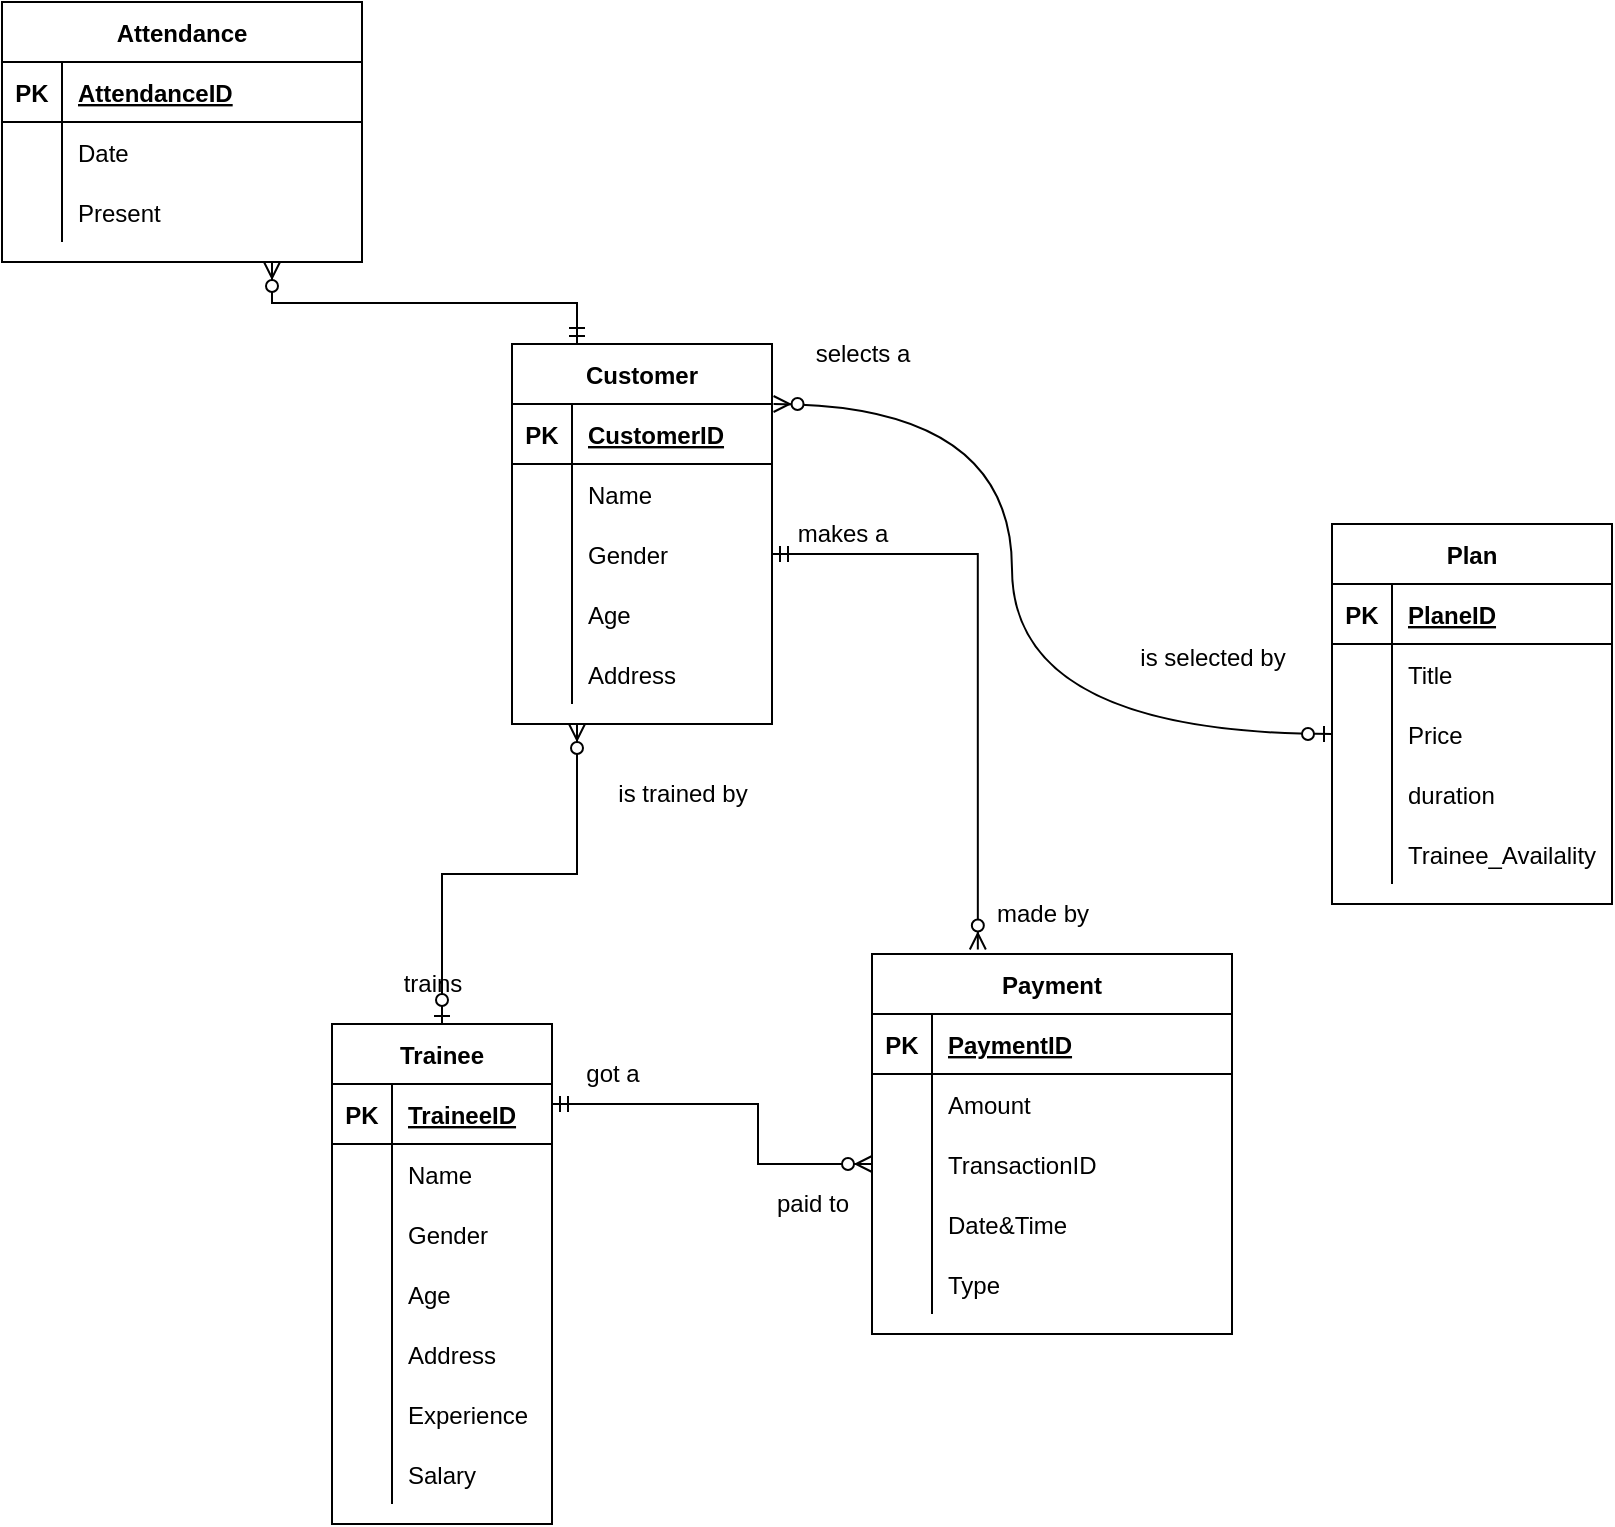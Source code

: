 <mxfile version="20.4.0" type="github">
  <diagram id="R2lEEEUBdFMjLlhIrx00" name="Page-1">
    <mxGraphModel dx="1323" dy="947" grid="0" gridSize="10" guides="1" tooltips="1" connect="1" arrows="1" fold="1" page="0" pageScale="1" pageWidth="850" pageHeight="1100" math="0" shadow="0" extFonts="Permanent Marker^https://fonts.googleapis.com/css?family=Permanent+Marker">
      <root>
        <mxCell id="0" />
        <mxCell id="1" parent="0" />
        <mxCell id="L6zfUw9pDiK7lpSxR-4w-1" value="&#xa;" style="shape=partialRectangle;overflow=hidden;connectable=0;fillColor=none;top=0;left=0;bottom=0;right=0;align=left;spacingLeft=6;" vertex="1" parent="1">
          <mxGeometry x="120" y="210" width="220" height="30" as="geometry">
            <mxRectangle width="220" height="30" as="alternateBounds" />
          </mxGeometry>
        </mxCell>
        <mxCell id="L6zfUw9pDiK7lpSxR-4w-2" value="Customer" style="shape=table;startSize=30;container=1;collapsible=1;childLayout=tableLayout;fixedRows=1;rowLines=0;fontStyle=1;align=center;resizeLast=1;" vertex="1" parent="1">
          <mxGeometry x="180" y="70" width="130" height="190" as="geometry">
            <mxRectangle x="160" y="90" width="100" height="30" as="alternateBounds" />
          </mxGeometry>
        </mxCell>
        <mxCell id="L6zfUw9pDiK7lpSxR-4w-3" value="" style="shape=tableRow;horizontal=0;startSize=0;swimlaneHead=0;swimlaneBody=0;fillColor=none;collapsible=0;dropTarget=0;points=[[0,0.5],[1,0.5]];portConstraint=eastwest;top=0;left=0;right=0;bottom=1;" vertex="1" parent="L6zfUw9pDiK7lpSxR-4w-2">
          <mxGeometry y="30" width="130" height="30" as="geometry" />
        </mxCell>
        <mxCell id="L6zfUw9pDiK7lpSxR-4w-4" value="PK" style="shape=partialRectangle;connectable=0;fillColor=none;top=0;left=0;bottom=0;right=0;fontStyle=1;overflow=hidden;" vertex="1" parent="L6zfUw9pDiK7lpSxR-4w-3">
          <mxGeometry width="30" height="30" as="geometry">
            <mxRectangle width="30" height="30" as="alternateBounds" />
          </mxGeometry>
        </mxCell>
        <mxCell id="L6zfUw9pDiK7lpSxR-4w-5" value="CustomerID" style="shape=partialRectangle;connectable=0;fillColor=none;top=0;left=0;bottom=0;right=0;align=left;spacingLeft=6;fontStyle=5;overflow=hidden;" vertex="1" parent="L6zfUw9pDiK7lpSxR-4w-3">
          <mxGeometry x="30" width="100" height="30" as="geometry">
            <mxRectangle width="100" height="30" as="alternateBounds" />
          </mxGeometry>
        </mxCell>
        <mxCell id="L6zfUw9pDiK7lpSxR-4w-6" value="" style="shape=tableRow;horizontal=0;startSize=0;swimlaneHead=0;swimlaneBody=0;fillColor=none;collapsible=0;dropTarget=0;points=[[0,0.5],[1,0.5]];portConstraint=eastwest;top=0;left=0;right=0;bottom=0;" vertex="1" parent="L6zfUw9pDiK7lpSxR-4w-2">
          <mxGeometry y="60" width="130" height="30" as="geometry" />
        </mxCell>
        <mxCell id="L6zfUw9pDiK7lpSxR-4w-7" value="" style="shape=partialRectangle;connectable=0;fillColor=none;top=0;left=0;bottom=0;right=0;editable=1;overflow=hidden;" vertex="1" parent="L6zfUw9pDiK7lpSxR-4w-6">
          <mxGeometry width="30" height="30" as="geometry">
            <mxRectangle width="30" height="30" as="alternateBounds" />
          </mxGeometry>
        </mxCell>
        <mxCell id="L6zfUw9pDiK7lpSxR-4w-8" value="Name" style="shape=partialRectangle;connectable=0;fillColor=none;top=0;left=0;bottom=0;right=0;align=left;spacingLeft=6;overflow=hidden;" vertex="1" parent="L6zfUw9pDiK7lpSxR-4w-6">
          <mxGeometry x="30" width="100" height="30" as="geometry">
            <mxRectangle width="100" height="30" as="alternateBounds" />
          </mxGeometry>
        </mxCell>
        <mxCell id="L6zfUw9pDiK7lpSxR-4w-9" value="" style="shape=tableRow;horizontal=0;startSize=0;swimlaneHead=0;swimlaneBody=0;fillColor=none;collapsible=0;dropTarget=0;points=[[0,0.5],[1,0.5]];portConstraint=eastwest;top=0;left=0;right=0;bottom=0;" vertex="1" parent="L6zfUw9pDiK7lpSxR-4w-2">
          <mxGeometry y="90" width="130" height="30" as="geometry" />
        </mxCell>
        <mxCell id="L6zfUw9pDiK7lpSxR-4w-10" value="" style="shape=partialRectangle;connectable=0;fillColor=none;top=0;left=0;bottom=0;right=0;editable=1;overflow=hidden;" vertex="1" parent="L6zfUw9pDiK7lpSxR-4w-9">
          <mxGeometry width="30" height="30" as="geometry">
            <mxRectangle width="30" height="30" as="alternateBounds" />
          </mxGeometry>
        </mxCell>
        <mxCell id="L6zfUw9pDiK7lpSxR-4w-11" value="Gender" style="shape=partialRectangle;connectable=0;fillColor=none;top=0;left=0;bottom=0;right=0;align=left;spacingLeft=6;overflow=hidden;" vertex="1" parent="L6zfUw9pDiK7lpSxR-4w-9">
          <mxGeometry x="30" width="100" height="30" as="geometry">
            <mxRectangle width="100" height="30" as="alternateBounds" />
          </mxGeometry>
        </mxCell>
        <mxCell id="L6zfUw9pDiK7lpSxR-4w-12" value="" style="shape=tableRow;horizontal=0;startSize=0;swimlaneHead=0;swimlaneBody=0;fillColor=none;collapsible=0;dropTarget=0;points=[[0,0.5],[1,0.5]];portConstraint=eastwest;top=0;left=0;right=0;bottom=0;" vertex="1" parent="L6zfUw9pDiK7lpSxR-4w-2">
          <mxGeometry y="120" width="130" height="30" as="geometry" />
        </mxCell>
        <mxCell id="L6zfUw9pDiK7lpSxR-4w-13" value="" style="shape=partialRectangle;connectable=0;fillColor=none;top=0;left=0;bottom=0;right=0;editable=1;overflow=hidden;" vertex="1" parent="L6zfUw9pDiK7lpSxR-4w-12">
          <mxGeometry width="30" height="30" as="geometry">
            <mxRectangle width="30" height="30" as="alternateBounds" />
          </mxGeometry>
        </mxCell>
        <mxCell id="L6zfUw9pDiK7lpSxR-4w-14" value="Age" style="shape=partialRectangle;connectable=0;fillColor=none;top=0;left=0;bottom=0;right=0;align=left;spacingLeft=6;overflow=hidden;" vertex="1" parent="L6zfUw9pDiK7lpSxR-4w-12">
          <mxGeometry x="30" width="100" height="30" as="geometry">
            <mxRectangle width="100" height="30" as="alternateBounds" />
          </mxGeometry>
        </mxCell>
        <mxCell id="L6zfUw9pDiK7lpSxR-4w-15" value="" style="shape=tableRow;horizontal=0;startSize=0;swimlaneHead=0;swimlaneBody=0;fillColor=none;collapsible=0;dropTarget=0;points=[[0,0.5],[1,0.5]];portConstraint=eastwest;top=0;left=0;right=0;bottom=0;" vertex="1" parent="L6zfUw9pDiK7lpSxR-4w-2">
          <mxGeometry y="150" width="130" height="30" as="geometry" />
        </mxCell>
        <mxCell id="L6zfUw9pDiK7lpSxR-4w-16" value="" style="shape=partialRectangle;connectable=0;fillColor=none;top=0;left=0;bottom=0;right=0;editable=1;overflow=hidden;" vertex="1" parent="L6zfUw9pDiK7lpSxR-4w-15">
          <mxGeometry width="30" height="30" as="geometry">
            <mxRectangle width="30" height="30" as="alternateBounds" />
          </mxGeometry>
        </mxCell>
        <mxCell id="L6zfUw9pDiK7lpSxR-4w-17" value="Address" style="shape=partialRectangle;connectable=0;fillColor=none;top=0;left=0;bottom=0;right=0;align=left;spacingLeft=6;overflow=hidden;" vertex="1" parent="L6zfUw9pDiK7lpSxR-4w-15">
          <mxGeometry x="30" width="100" height="30" as="geometry">
            <mxRectangle width="100" height="30" as="alternateBounds" />
          </mxGeometry>
        </mxCell>
        <mxCell id="L6zfUw9pDiK7lpSxR-4w-21" value="Plan" style="shape=table;startSize=30;container=1;collapsible=1;childLayout=tableLayout;fixedRows=1;rowLines=0;fontStyle=1;align=center;resizeLast=1;" vertex="1" parent="1">
          <mxGeometry x="590" y="160" width="140" height="190" as="geometry">
            <mxRectangle x="590" y="160" width="70" height="30" as="alternateBounds" />
          </mxGeometry>
        </mxCell>
        <mxCell id="L6zfUw9pDiK7lpSxR-4w-22" value="" style="shape=tableRow;horizontal=0;startSize=0;swimlaneHead=0;swimlaneBody=0;fillColor=none;collapsible=0;dropTarget=0;points=[[0,0.5],[1,0.5]];portConstraint=eastwest;top=0;left=0;right=0;bottom=1;" vertex="1" parent="L6zfUw9pDiK7lpSxR-4w-21">
          <mxGeometry y="30" width="140" height="30" as="geometry" />
        </mxCell>
        <mxCell id="L6zfUw9pDiK7lpSxR-4w-23" value="PK" style="shape=partialRectangle;connectable=0;fillColor=none;top=0;left=0;bottom=0;right=0;fontStyle=1;overflow=hidden;" vertex="1" parent="L6zfUw9pDiK7lpSxR-4w-22">
          <mxGeometry width="30" height="30" as="geometry">
            <mxRectangle width="30" height="30" as="alternateBounds" />
          </mxGeometry>
        </mxCell>
        <mxCell id="L6zfUw9pDiK7lpSxR-4w-24" value="PlaneID" style="shape=partialRectangle;connectable=0;fillColor=none;top=0;left=0;bottom=0;right=0;align=left;spacingLeft=6;fontStyle=5;overflow=hidden;" vertex="1" parent="L6zfUw9pDiK7lpSxR-4w-22">
          <mxGeometry x="30" width="110" height="30" as="geometry">
            <mxRectangle width="110" height="30" as="alternateBounds" />
          </mxGeometry>
        </mxCell>
        <mxCell id="L6zfUw9pDiK7lpSxR-4w-25" value="" style="shape=tableRow;horizontal=0;startSize=0;swimlaneHead=0;swimlaneBody=0;fillColor=none;collapsible=0;dropTarget=0;points=[[0,0.5],[1,0.5]];portConstraint=eastwest;top=0;left=0;right=0;bottom=0;" vertex="1" parent="L6zfUw9pDiK7lpSxR-4w-21">
          <mxGeometry y="60" width="140" height="30" as="geometry" />
        </mxCell>
        <mxCell id="L6zfUw9pDiK7lpSxR-4w-26" value="" style="shape=partialRectangle;connectable=0;fillColor=none;top=0;left=0;bottom=0;right=0;editable=1;overflow=hidden;" vertex="1" parent="L6zfUw9pDiK7lpSxR-4w-25">
          <mxGeometry width="30" height="30" as="geometry">
            <mxRectangle width="30" height="30" as="alternateBounds" />
          </mxGeometry>
        </mxCell>
        <mxCell id="L6zfUw9pDiK7lpSxR-4w-27" value="Title" style="shape=partialRectangle;connectable=0;fillColor=none;top=0;left=0;bottom=0;right=0;align=left;spacingLeft=6;overflow=hidden;" vertex="1" parent="L6zfUw9pDiK7lpSxR-4w-25">
          <mxGeometry x="30" width="110" height="30" as="geometry">
            <mxRectangle width="110" height="30" as="alternateBounds" />
          </mxGeometry>
        </mxCell>
        <mxCell id="L6zfUw9pDiK7lpSxR-4w-28" value="" style="shape=tableRow;horizontal=0;startSize=0;swimlaneHead=0;swimlaneBody=0;fillColor=none;collapsible=0;dropTarget=0;points=[[0,0.5],[1,0.5]];portConstraint=eastwest;top=0;left=0;right=0;bottom=0;" vertex="1" parent="L6zfUw9pDiK7lpSxR-4w-21">
          <mxGeometry y="90" width="140" height="30" as="geometry" />
        </mxCell>
        <mxCell id="L6zfUw9pDiK7lpSxR-4w-29" value="" style="shape=partialRectangle;connectable=0;fillColor=none;top=0;left=0;bottom=0;right=0;editable=1;overflow=hidden;" vertex="1" parent="L6zfUw9pDiK7lpSxR-4w-28">
          <mxGeometry width="30" height="30" as="geometry">
            <mxRectangle width="30" height="30" as="alternateBounds" />
          </mxGeometry>
        </mxCell>
        <mxCell id="L6zfUw9pDiK7lpSxR-4w-30" value="Price" style="shape=partialRectangle;connectable=0;fillColor=none;top=0;left=0;bottom=0;right=0;align=left;spacingLeft=6;overflow=hidden;" vertex="1" parent="L6zfUw9pDiK7lpSxR-4w-28">
          <mxGeometry x="30" width="110" height="30" as="geometry">
            <mxRectangle width="110" height="30" as="alternateBounds" />
          </mxGeometry>
        </mxCell>
        <mxCell id="L6zfUw9pDiK7lpSxR-4w-31" value="" style="shape=tableRow;horizontal=0;startSize=0;swimlaneHead=0;swimlaneBody=0;fillColor=none;collapsible=0;dropTarget=0;points=[[0,0.5],[1,0.5]];portConstraint=eastwest;top=0;left=0;right=0;bottom=0;" vertex="1" parent="L6zfUw9pDiK7lpSxR-4w-21">
          <mxGeometry y="120" width="140" height="30" as="geometry" />
        </mxCell>
        <mxCell id="L6zfUw9pDiK7lpSxR-4w-32" value="" style="shape=partialRectangle;connectable=0;fillColor=none;top=0;left=0;bottom=0;right=0;editable=1;overflow=hidden;" vertex="1" parent="L6zfUw9pDiK7lpSxR-4w-31">
          <mxGeometry width="30" height="30" as="geometry">
            <mxRectangle width="30" height="30" as="alternateBounds" />
          </mxGeometry>
        </mxCell>
        <mxCell id="L6zfUw9pDiK7lpSxR-4w-33" value="duration" style="shape=partialRectangle;connectable=0;fillColor=none;top=0;left=0;bottom=0;right=0;align=left;spacingLeft=6;overflow=hidden;" vertex="1" parent="L6zfUw9pDiK7lpSxR-4w-31">
          <mxGeometry x="30" width="110" height="30" as="geometry">
            <mxRectangle width="110" height="30" as="alternateBounds" />
          </mxGeometry>
        </mxCell>
        <mxCell id="L6zfUw9pDiK7lpSxR-4w-34" value="" style="shape=tableRow;horizontal=0;startSize=0;swimlaneHead=0;swimlaneBody=0;fillColor=none;collapsible=0;dropTarget=0;points=[[0,0.5],[1,0.5]];portConstraint=eastwest;top=0;left=0;right=0;bottom=0;" vertex="1" parent="L6zfUw9pDiK7lpSxR-4w-21">
          <mxGeometry y="150" width="140" height="30" as="geometry" />
        </mxCell>
        <mxCell id="L6zfUw9pDiK7lpSxR-4w-35" value="" style="shape=partialRectangle;connectable=0;fillColor=none;top=0;left=0;bottom=0;right=0;editable=1;overflow=hidden;" vertex="1" parent="L6zfUw9pDiK7lpSxR-4w-34">
          <mxGeometry width="30" height="30" as="geometry">
            <mxRectangle width="30" height="30" as="alternateBounds" />
          </mxGeometry>
        </mxCell>
        <mxCell id="L6zfUw9pDiK7lpSxR-4w-36" value="Trainee_Availality" style="shape=partialRectangle;connectable=0;fillColor=none;top=0;left=0;bottom=0;right=0;align=left;spacingLeft=6;overflow=hidden;" vertex="1" parent="L6zfUw9pDiK7lpSxR-4w-34">
          <mxGeometry x="30" width="110" height="30" as="geometry">
            <mxRectangle width="110" height="30" as="alternateBounds" />
          </mxGeometry>
        </mxCell>
        <mxCell id="L6zfUw9pDiK7lpSxR-4w-38" value="Trainee" style="shape=table;startSize=30;container=1;collapsible=1;childLayout=tableLayout;fixedRows=1;rowLines=0;fontStyle=1;align=center;resizeLast=1;" vertex="1" parent="1">
          <mxGeometry x="90" y="410" width="110" height="250" as="geometry" />
        </mxCell>
        <mxCell id="L6zfUw9pDiK7lpSxR-4w-39" value="" style="shape=tableRow;horizontal=0;startSize=0;swimlaneHead=0;swimlaneBody=0;fillColor=none;collapsible=0;dropTarget=0;points=[[0,0.5],[1,0.5]];portConstraint=eastwest;top=0;left=0;right=0;bottom=1;" vertex="1" parent="L6zfUw9pDiK7lpSxR-4w-38">
          <mxGeometry y="30" width="110" height="30" as="geometry" />
        </mxCell>
        <mxCell id="L6zfUw9pDiK7lpSxR-4w-40" value="PK" style="shape=partialRectangle;connectable=0;fillColor=none;top=0;left=0;bottom=0;right=0;fontStyle=1;overflow=hidden;" vertex="1" parent="L6zfUw9pDiK7lpSxR-4w-39">
          <mxGeometry width="30" height="30" as="geometry">
            <mxRectangle width="30" height="30" as="alternateBounds" />
          </mxGeometry>
        </mxCell>
        <mxCell id="L6zfUw9pDiK7lpSxR-4w-41" value="TraineeID" style="shape=partialRectangle;connectable=0;fillColor=none;top=0;left=0;bottom=0;right=0;align=left;spacingLeft=6;fontStyle=5;overflow=hidden;" vertex="1" parent="L6zfUw9pDiK7lpSxR-4w-39">
          <mxGeometry x="30" width="80" height="30" as="geometry">
            <mxRectangle width="80" height="30" as="alternateBounds" />
          </mxGeometry>
        </mxCell>
        <mxCell id="L6zfUw9pDiK7lpSxR-4w-42" value="" style="shape=tableRow;horizontal=0;startSize=0;swimlaneHead=0;swimlaneBody=0;fillColor=none;collapsible=0;dropTarget=0;points=[[0,0.5],[1,0.5]];portConstraint=eastwest;top=0;left=0;right=0;bottom=0;" vertex="1" parent="L6zfUw9pDiK7lpSxR-4w-38">
          <mxGeometry y="60" width="110" height="30" as="geometry" />
        </mxCell>
        <mxCell id="L6zfUw9pDiK7lpSxR-4w-43" value="" style="shape=partialRectangle;connectable=0;fillColor=none;top=0;left=0;bottom=0;right=0;editable=1;overflow=hidden;" vertex="1" parent="L6zfUw9pDiK7lpSxR-4w-42">
          <mxGeometry width="30" height="30" as="geometry">
            <mxRectangle width="30" height="30" as="alternateBounds" />
          </mxGeometry>
        </mxCell>
        <mxCell id="L6zfUw9pDiK7lpSxR-4w-44" value="Name" style="shape=partialRectangle;connectable=0;fillColor=none;top=0;left=0;bottom=0;right=0;align=left;spacingLeft=6;overflow=hidden;" vertex="1" parent="L6zfUw9pDiK7lpSxR-4w-42">
          <mxGeometry x="30" width="80" height="30" as="geometry">
            <mxRectangle width="80" height="30" as="alternateBounds" />
          </mxGeometry>
        </mxCell>
        <mxCell id="L6zfUw9pDiK7lpSxR-4w-45" value="" style="shape=tableRow;horizontal=0;startSize=0;swimlaneHead=0;swimlaneBody=0;fillColor=none;collapsible=0;dropTarget=0;points=[[0,0.5],[1,0.5]];portConstraint=eastwest;top=0;left=0;right=0;bottom=0;" vertex="1" parent="L6zfUw9pDiK7lpSxR-4w-38">
          <mxGeometry y="90" width="110" height="30" as="geometry" />
        </mxCell>
        <mxCell id="L6zfUw9pDiK7lpSxR-4w-46" value="" style="shape=partialRectangle;connectable=0;fillColor=none;top=0;left=0;bottom=0;right=0;editable=1;overflow=hidden;" vertex="1" parent="L6zfUw9pDiK7lpSxR-4w-45">
          <mxGeometry width="30" height="30" as="geometry">
            <mxRectangle width="30" height="30" as="alternateBounds" />
          </mxGeometry>
        </mxCell>
        <mxCell id="L6zfUw9pDiK7lpSxR-4w-47" value="Gender" style="shape=partialRectangle;connectable=0;fillColor=none;top=0;left=0;bottom=0;right=0;align=left;spacingLeft=6;overflow=hidden;" vertex="1" parent="L6zfUw9pDiK7lpSxR-4w-45">
          <mxGeometry x="30" width="80" height="30" as="geometry">
            <mxRectangle width="80" height="30" as="alternateBounds" />
          </mxGeometry>
        </mxCell>
        <mxCell id="L6zfUw9pDiK7lpSxR-4w-48" value="" style="shape=tableRow;horizontal=0;startSize=0;swimlaneHead=0;swimlaneBody=0;fillColor=none;collapsible=0;dropTarget=0;points=[[0,0.5],[1,0.5]];portConstraint=eastwest;top=0;left=0;right=0;bottom=0;" vertex="1" parent="L6zfUw9pDiK7lpSxR-4w-38">
          <mxGeometry y="120" width="110" height="30" as="geometry" />
        </mxCell>
        <mxCell id="L6zfUw9pDiK7lpSxR-4w-49" value="" style="shape=partialRectangle;connectable=0;fillColor=none;top=0;left=0;bottom=0;right=0;editable=1;overflow=hidden;" vertex="1" parent="L6zfUw9pDiK7lpSxR-4w-48">
          <mxGeometry width="30" height="30" as="geometry">
            <mxRectangle width="30" height="30" as="alternateBounds" />
          </mxGeometry>
        </mxCell>
        <mxCell id="L6zfUw9pDiK7lpSxR-4w-50" value="Age" style="shape=partialRectangle;connectable=0;fillColor=none;top=0;left=0;bottom=0;right=0;align=left;spacingLeft=6;overflow=hidden;" vertex="1" parent="L6zfUw9pDiK7lpSxR-4w-48">
          <mxGeometry x="30" width="80" height="30" as="geometry">
            <mxRectangle width="80" height="30" as="alternateBounds" />
          </mxGeometry>
        </mxCell>
        <mxCell id="L6zfUw9pDiK7lpSxR-4w-51" value="" style="shape=tableRow;horizontal=0;startSize=0;swimlaneHead=0;swimlaneBody=0;fillColor=none;collapsible=0;dropTarget=0;points=[[0,0.5],[1,0.5]];portConstraint=eastwest;top=0;left=0;right=0;bottom=0;" vertex="1" parent="L6zfUw9pDiK7lpSxR-4w-38">
          <mxGeometry y="150" width="110" height="30" as="geometry" />
        </mxCell>
        <mxCell id="L6zfUw9pDiK7lpSxR-4w-52" value="" style="shape=partialRectangle;connectable=0;fillColor=none;top=0;left=0;bottom=0;right=0;editable=1;overflow=hidden;" vertex="1" parent="L6zfUw9pDiK7lpSxR-4w-51">
          <mxGeometry width="30" height="30" as="geometry">
            <mxRectangle width="30" height="30" as="alternateBounds" />
          </mxGeometry>
        </mxCell>
        <mxCell id="L6zfUw9pDiK7lpSxR-4w-53" value="Address" style="shape=partialRectangle;connectable=0;fillColor=none;top=0;left=0;bottom=0;right=0;align=left;spacingLeft=6;overflow=hidden;" vertex="1" parent="L6zfUw9pDiK7lpSxR-4w-51">
          <mxGeometry x="30" width="80" height="30" as="geometry">
            <mxRectangle width="80" height="30" as="alternateBounds" />
          </mxGeometry>
        </mxCell>
        <mxCell id="L6zfUw9pDiK7lpSxR-4w-54" value="" style="shape=tableRow;horizontal=0;startSize=0;swimlaneHead=0;swimlaneBody=0;fillColor=none;collapsible=0;dropTarget=0;points=[[0,0.5],[1,0.5]];portConstraint=eastwest;top=0;left=0;right=0;bottom=0;" vertex="1" parent="L6zfUw9pDiK7lpSxR-4w-38">
          <mxGeometry y="180" width="110" height="30" as="geometry" />
        </mxCell>
        <mxCell id="L6zfUw9pDiK7lpSxR-4w-55" value="" style="shape=partialRectangle;connectable=0;fillColor=none;top=0;left=0;bottom=0;right=0;editable=1;overflow=hidden;" vertex="1" parent="L6zfUw9pDiK7lpSxR-4w-54">
          <mxGeometry width="30" height="30" as="geometry">
            <mxRectangle width="30" height="30" as="alternateBounds" />
          </mxGeometry>
        </mxCell>
        <mxCell id="L6zfUw9pDiK7lpSxR-4w-56" value="Experience" style="shape=partialRectangle;connectable=0;fillColor=none;top=0;left=0;bottom=0;right=0;align=left;spacingLeft=6;overflow=hidden;" vertex="1" parent="L6zfUw9pDiK7lpSxR-4w-54">
          <mxGeometry x="30" width="80" height="30" as="geometry">
            <mxRectangle width="80" height="30" as="alternateBounds" />
          </mxGeometry>
        </mxCell>
        <mxCell id="L6zfUw9pDiK7lpSxR-4w-57" value="" style="shape=tableRow;horizontal=0;startSize=0;swimlaneHead=0;swimlaneBody=0;fillColor=none;collapsible=0;dropTarget=0;points=[[0,0.5],[1,0.5]];portConstraint=eastwest;top=0;left=0;right=0;bottom=0;" vertex="1" parent="L6zfUw9pDiK7lpSxR-4w-38">
          <mxGeometry y="210" width="110" height="30" as="geometry" />
        </mxCell>
        <mxCell id="L6zfUw9pDiK7lpSxR-4w-58" value="" style="shape=partialRectangle;connectable=0;fillColor=none;top=0;left=0;bottom=0;right=0;editable=1;overflow=hidden;" vertex="1" parent="L6zfUw9pDiK7lpSxR-4w-57">
          <mxGeometry width="30" height="30" as="geometry">
            <mxRectangle width="30" height="30" as="alternateBounds" />
          </mxGeometry>
        </mxCell>
        <mxCell id="L6zfUw9pDiK7lpSxR-4w-59" value="Salary" style="shape=partialRectangle;connectable=0;fillColor=none;top=0;left=0;bottom=0;right=0;align=left;spacingLeft=6;overflow=hidden;" vertex="1" parent="L6zfUw9pDiK7lpSxR-4w-57">
          <mxGeometry x="30" width="80" height="30" as="geometry">
            <mxRectangle width="80" height="30" as="alternateBounds" />
          </mxGeometry>
        </mxCell>
        <mxCell id="L6zfUw9pDiK7lpSxR-4w-60" value="" style="edgeStyle=elbowEdgeStyle;fontSize=12;html=1;endArrow=ERzeroToMany;startArrow=ERzeroToOne;rounded=0;elbow=vertical;entryX=0.25;entryY=1;entryDx=0;entryDy=0;exitX=0.5;exitY=0;exitDx=0;exitDy=0;" edge="1" parent="1" source="L6zfUw9pDiK7lpSxR-4w-38" target="L6zfUw9pDiK7lpSxR-4w-2">
          <mxGeometry width="100" height="100" relative="1" as="geometry">
            <mxPoint x="260" y="405" as="sourcePoint" />
            <mxPoint x="180" y="300" as="targetPoint" />
          </mxGeometry>
        </mxCell>
        <mxCell id="L6zfUw9pDiK7lpSxR-4w-62" value="selects a" style="text;html=1;align=center;verticalAlign=middle;resizable=0;points=[];autosize=1;strokeColor=none;fillColor=none;" vertex="1" parent="1">
          <mxGeometry x="320" y="60" width="70" height="30" as="geometry" />
        </mxCell>
        <mxCell id="L6zfUw9pDiK7lpSxR-4w-63" value="is selected by" style="text;html=1;align=center;verticalAlign=middle;resizable=0;points=[];autosize=1;strokeColor=none;fillColor=none;" vertex="1" parent="1">
          <mxGeometry x="480" y="212" width="100" height="30" as="geometry" />
        </mxCell>
        <mxCell id="L6zfUw9pDiK7lpSxR-4w-64" value="" style="edgeStyle=orthogonalEdgeStyle;fontSize=12;html=1;endArrow=ERzeroToMany;startArrow=ERzeroToOne;rounded=0;elbow=vertical;entryX=1.006;entryY=0;entryDx=0;entryDy=0;entryPerimeter=0;exitX=0;exitY=0.5;exitDx=0;exitDy=0;curved=1;" edge="1" parent="1" source="L6zfUw9pDiK7lpSxR-4w-28" target="L6zfUw9pDiK7lpSxR-4w-3">
          <mxGeometry width="100" height="100" relative="1" as="geometry">
            <mxPoint x="390" y="360" as="sourcePoint" />
            <mxPoint x="490" y="260" as="targetPoint" />
            <Array as="points">
              <mxPoint x="430" y="265" />
              <mxPoint x="430" y="100" />
            </Array>
          </mxGeometry>
        </mxCell>
        <mxCell id="L6zfUw9pDiK7lpSxR-4w-65" value="trains" style="text;html=1;align=center;verticalAlign=middle;resizable=0;points=[];autosize=1;strokeColor=none;fillColor=none;" vertex="1" parent="1">
          <mxGeometry x="115" y="375" width="50" height="30" as="geometry" />
        </mxCell>
        <mxCell id="L6zfUw9pDiK7lpSxR-4w-66" value="is trained by" style="text;html=1;align=center;verticalAlign=middle;resizable=0;points=[];autosize=1;strokeColor=none;fillColor=none;" vertex="1" parent="1">
          <mxGeometry x="220" y="280" width="90" height="30" as="geometry" />
        </mxCell>
        <mxCell id="L6zfUw9pDiK7lpSxR-4w-67" value="Payment" style="shape=table;startSize=30;container=1;collapsible=1;childLayout=tableLayout;fixedRows=1;rowLines=0;fontStyle=1;align=center;resizeLast=1;" vertex="1" parent="1">
          <mxGeometry x="360" y="375" width="180" height="190" as="geometry" />
        </mxCell>
        <mxCell id="L6zfUw9pDiK7lpSxR-4w-68" value="" style="shape=tableRow;horizontal=0;startSize=0;swimlaneHead=0;swimlaneBody=0;fillColor=none;collapsible=0;dropTarget=0;points=[[0,0.5],[1,0.5]];portConstraint=eastwest;top=0;left=0;right=0;bottom=1;" vertex="1" parent="L6zfUw9pDiK7lpSxR-4w-67">
          <mxGeometry y="30" width="180" height="30" as="geometry" />
        </mxCell>
        <mxCell id="L6zfUw9pDiK7lpSxR-4w-69" value="PK" style="shape=partialRectangle;connectable=0;fillColor=none;top=0;left=0;bottom=0;right=0;fontStyle=1;overflow=hidden;" vertex="1" parent="L6zfUw9pDiK7lpSxR-4w-68">
          <mxGeometry width="30" height="30" as="geometry">
            <mxRectangle width="30" height="30" as="alternateBounds" />
          </mxGeometry>
        </mxCell>
        <mxCell id="L6zfUw9pDiK7lpSxR-4w-70" value="PaymentID" style="shape=partialRectangle;connectable=0;fillColor=none;top=0;left=0;bottom=0;right=0;align=left;spacingLeft=6;fontStyle=5;overflow=hidden;" vertex="1" parent="L6zfUw9pDiK7lpSxR-4w-68">
          <mxGeometry x="30" width="150" height="30" as="geometry">
            <mxRectangle width="150" height="30" as="alternateBounds" />
          </mxGeometry>
        </mxCell>
        <mxCell id="L6zfUw9pDiK7lpSxR-4w-71" value="" style="shape=tableRow;horizontal=0;startSize=0;swimlaneHead=0;swimlaneBody=0;fillColor=none;collapsible=0;dropTarget=0;points=[[0,0.5],[1,0.5]];portConstraint=eastwest;top=0;left=0;right=0;bottom=0;" vertex="1" parent="L6zfUw9pDiK7lpSxR-4w-67">
          <mxGeometry y="60" width="180" height="30" as="geometry" />
        </mxCell>
        <mxCell id="L6zfUw9pDiK7lpSxR-4w-72" value="" style="shape=partialRectangle;connectable=0;fillColor=none;top=0;left=0;bottom=0;right=0;editable=1;overflow=hidden;" vertex="1" parent="L6zfUw9pDiK7lpSxR-4w-71">
          <mxGeometry width="30" height="30" as="geometry">
            <mxRectangle width="30" height="30" as="alternateBounds" />
          </mxGeometry>
        </mxCell>
        <mxCell id="L6zfUw9pDiK7lpSxR-4w-73" value="Amount" style="shape=partialRectangle;connectable=0;fillColor=none;top=0;left=0;bottom=0;right=0;align=left;spacingLeft=6;overflow=hidden;" vertex="1" parent="L6zfUw9pDiK7lpSxR-4w-71">
          <mxGeometry x="30" width="150" height="30" as="geometry">
            <mxRectangle width="150" height="30" as="alternateBounds" />
          </mxGeometry>
        </mxCell>
        <mxCell id="L6zfUw9pDiK7lpSxR-4w-74" value="" style="shape=tableRow;horizontal=0;startSize=0;swimlaneHead=0;swimlaneBody=0;fillColor=none;collapsible=0;dropTarget=0;points=[[0,0.5],[1,0.5]];portConstraint=eastwest;top=0;left=0;right=0;bottom=0;" vertex="1" parent="L6zfUw9pDiK7lpSxR-4w-67">
          <mxGeometry y="90" width="180" height="30" as="geometry" />
        </mxCell>
        <mxCell id="L6zfUw9pDiK7lpSxR-4w-75" value="" style="shape=partialRectangle;connectable=0;fillColor=none;top=0;left=0;bottom=0;right=0;editable=1;overflow=hidden;" vertex="1" parent="L6zfUw9pDiK7lpSxR-4w-74">
          <mxGeometry width="30" height="30" as="geometry">
            <mxRectangle width="30" height="30" as="alternateBounds" />
          </mxGeometry>
        </mxCell>
        <mxCell id="L6zfUw9pDiK7lpSxR-4w-76" value="TransactionID" style="shape=partialRectangle;connectable=0;fillColor=none;top=0;left=0;bottom=0;right=0;align=left;spacingLeft=6;overflow=hidden;" vertex="1" parent="L6zfUw9pDiK7lpSxR-4w-74">
          <mxGeometry x="30" width="150" height="30" as="geometry">
            <mxRectangle width="150" height="30" as="alternateBounds" />
          </mxGeometry>
        </mxCell>
        <mxCell id="L6zfUw9pDiK7lpSxR-4w-77" value="" style="shape=tableRow;horizontal=0;startSize=0;swimlaneHead=0;swimlaneBody=0;fillColor=none;collapsible=0;dropTarget=0;points=[[0,0.5],[1,0.5]];portConstraint=eastwest;top=0;left=0;right=0;bottom=0;" vertex="1" parent="L6zfUw9pDiK7lpSxR-4w-67">
          <mxGeometry y="120" width="180" height="30" as="geometry" />
        </mxCell>
        <mxCell id="L6zfUw9pDiK7lpSxR-4w-78" value="" style="shape=partialRectangle;connectable=0;fillColor=none;top=0;left=0;bottom=0;right=0;editable=1;overflow=hidden;" vertex="1" parent="L6zfUw9pDiK7lpSxR-4w-77">
          <mxGeometry width="30" height="30" as="geometry">
            <mxRectangle width="30" height="30" as="alternateBounds" />
          </mxGeometry>
        </mxCell>
        <mxCell id="L6zfUw9pDiK7lpSxR-4w-79" value="Date&amp;Time" style="shape=partialRectangle;connectable=0;fillColor=none;top=0;left=0;bottom=0;right=0;align=left;spacingLeft=6;overflow=hidden;" vertex="1" parent="L6zfUw9pDiK7lpSxR-4w-77">
          <mxGeometry x="30" width="150" height="30" as="geometry">
            <mxRectangle width="150" height="30" as="alternateBounds" />
          </mxGeometry>
        </mxCell>
        <mxCell id="L6zfUw9pDiK7lpSxR-4w-81" value="" style="shape=tableRow;horizontal=0;startSize=0;swimlaneHead=0;swimlaneBody=0;fillColor=none;collapsible=0;dropTarget=0;points=[[0,0.5],[1,0.5]];portConstraint=eastwest;top=0;left=0;right=0;bottom=0;" vertex="1" parent="L6zfUw9pDiK7lpSxR-4w-67">
          <mxGeometry y="150" width="180" height="30" as="geometry" />
        </mxCell>
        <mxCell id="L6zfUw9pDiK7lpSxR-4w-82" value="" style="shape=partialRectangle;connectable=0;fillColor=none;top=0;left=0;bottom=0;right=0;editable=1;overflow=hidden;" vertex="1" parent="L6zfUw9pDiK7lpSxR-4w-81">
          <mxGeometry width="30" height="30" as="geometry">
            <mxRectangle width="30" height="30" as="alternateBounds" />
          </mxGeometry>
        </mxCell>
        <mxCell id="L6zfUw9pDiK7lpSxR-4w-83" value="Type" style="shape=partialRectangle;connectable=0;fillColor=none;top=0;left=0;bottom=0;right=0;align=left;spacingLeft=6;overflow=hidden;" vertex="1" parent="L6zfUw9pDiK7lpSxR-4w-81">
          <mxGeometry x="30" width="150" height="30" as="geometry">
            <mxRectangle width="150" height="30" as="alternateBounds" />
          </mxGeometry>
        </mxCell>
        <mxCell id="L6zfUw9pDiK7lpSxR-4w-80" value="" style="edgeStyle=orthogonalEdgeStyle;fontSize=12;html=1;endArrow=ERzeroToMany;startArrow=ERmandOne;rounded=0;elbow=vertical;exitX=1;exitY=0.5;exitDx=0;exitDy=0;entryX=0.294;entryY=-0.012;entryDx=0;entryDy=0;entryPerimeter=0;" edge="1" parent="1" source="L6zfUw9pDiK7lpSxR-4w-9" target="L6zfUw9pDiK7lpSxR-4w-67">
          <mxGeometry width="100" height="100" relative="1" as="geometry">
            <mxPoint x="370" y="420" as="sourcePoint" />
            <mxPoint x="470" y="320" as="targetPoint" />
          </mxGeometry>
        </mxCell>
        <mxCell id="L6zfUw9pDiK7lpSxR-4w-84" value="makes a" style="text;html=1;align=center;verticalAlign=middle;resizable=0;points=[];autosize=1;strokeColor=none;fillColor=none;" vertex="1" parent="1">
          <mxGeometry x="310" y="150" width="70" height="30" as="geometry" />
        </mxCell>
        <mxCell id="L6zfUw9pDiK7lpSxR-4w-85" value="" style="edgeStyle=orthogonalEdgeStyle;fontSize=12;html=1;endArrow=ERzeroToMany;startArrow=ERmandOne;rounded=0;elbow=vertical;exitX=1;exitY=0.5;exitDx=0;exitDy=0;entryX=0;entryY=0.5;entryDx=0;entryDy=0;" edge="1" parent="1" target="L6zfUw9pDiK7lpSxR-4w-74">
          <mxGeometry width="100" height="100" relative="1" as="geometry">
            <mxPoint x="200" y="450" as="sourcePoint" />
            <mxPoint x="302.92" y="647.72" as="targetPoint" />
            <Array as="points">
              <mxPoint x="303" y="450" />
              <mxPoint x="303" y="480" />
            </Array>
          </mxGeometry>
        </mxCell>
        <mxCell id="L6zfUw9pDiK7lpSxR-4w-86" value="got a" style="text;html=1;align=center;verticalAlign=middle;resizable=0;points=[];autosize=1;strokeColor=none;fillColor=none;" vertex="1" parent="1">
          <mxGeometry x="205" y="420" width="50" height="30" as="geometry" />
        </mxCell>
        <mxCell id="L6zfUw9pDiK7lpSxR-4w-87" value="paid to" style="text;html=1;align=center;verticalAlign=middle;resizable=0;points=[];autosize=1;strokeColor=none;fillColor=none;" vertex="1" parent="1">
          <mxGeometry x="300" y="485" width="60" height="30" as="geometry" />
        </mxCell>
        <mxCell id="L6zfUw9pDiK7lpSxR-4w-88" value="made by" style="text;html=1;align=center;verticalAlign=middle;resizable=0;points=[];autosize=1;strokeColor=none;fillColor=none;" vertex="1" parent="1">
          <mxGeometry x="410" y="340" width="70" height="30" as="geometry" />
        </mxCell>
        <mxCell id="L6zfUw9pDiK7lpSxR-4w-89" value="Attendance" style="shape=table;startSize=30;container=1;collapsible=1;childLayout=tableLayout;fixedRows=1;rowLines=0;fontStyle=1;align=center;resizeLast=1;" vertex="1" parent="1">
          <mxGeometry x="-75" y="-101" width="180" height="130" as="geometry" />
        </mxCell>
        <mxCell id="L6zfUw9pDiK7lpSxR-4w-90" value="" style="shape=tableRow;horizontal=0;startSize=0;swimlaneHead=0;swimlaneBody=0;fillColor=none;collapsible=0;dropTarget=0;points=[[0,0.5],[1,0.5]];portConstraint=eastwest;top=0;left=0;right=0;bottom=1;" vertex="1" parent="L6zfUw9pDiK7lpSxR-4w-89">
          <mxGeometry y="30" width="180" height="30" as="geometry" />
        </mxCell>
        <mxCell id="L6zfUw9pDiK7lpSxR-4w-91" value="PK" style="shape=partialRectangle;connectable=0;fillColor=none;top=0;left=0;bottom=0;right=0;fontStyle=1;overflow=hidden;" vertex="1" parent="L6zfUw9pDiK7lpSxR-4w-90">
          <mxGeometry width="30" height="30" as="geometry">
            <mxRectangle width="30" height="30" as="alternateBounds" />
          </mxGeometry>
        </mxCell>
        <mxCell id="L6zfUw9pDiK7lpSxR-4w-92" value="AttendanceID" style="shape=partialRectangle;connectable=0;fillColor=none;top=0;left=0;bottom=0;right=0;align=left;spacingLeft=6;fontStyle=5;overflow=hidden;" vertex="1" parent="L6zfUw9pDiK7lpSxR-4w-90">
          <mxGeometry x="30" width="150" height="30" as="geometry">
            <mxRectangle width="150" height="30" as="alternateBounds" />
          </mxGeometry>
        </mxCell>
        <mxCell id="L6zfUw9pDiK7lpSxR-4w-93" value="" style="shape=tableRow;horizontal=0;startSize=0;swimlaneHead=0;swimlaneBody=0;fillColor=none;collapsible=0;dropTarget=0;points=[[0,0.5],[1,0.5]];portConstraint=eastwest;top=0;left=0;right=0;bottom=0;" vertex="1" parent="L6zfUw9pDiK7lpSxR-4w-89">
          <mxGeometry y="60" width="180" height="30" as="geometry" />
        </mxCell>
        <mxCell id="L6zfUw9pDiK7lpSxR-4w-94" value="" style="shape=partialRectangle;connectable=0;fillColor=none;top=0;left=0;bottom=0;right=0;editable=1;overflow=hidden;" vertex="1" parent="L6zfUw9pDiK7lpSxR-4w-93">
          <mxGeometry width="30" height="30" as="geometry">
            <mxRectangle width="30" height="30" as="alternateBounds" />
          </mxGeometry>
        </mxCell>
        <mxCell id="L6zfUw9pDiK7lpSxR-4w-95" value="Date" style="shape=partialRectangle;connectable=0;fillColor=none;top=0;left=0;bottom=0;right=0;align=left;spacingLeft=6;overflow=hidden;" vertex="1" parent="L6zfUw9pDiK7lpSxR-4w-93">
          <mxGeometry x="30" width="150" height="30" as="geometry">
            <mxRectangle width="150" height="30" as="alternateBounds" />
          </mxGeometry>
        </mxCell>
        <mxCell id="L6zfUw9pDiK7lpSxR-4w-96" value="" style="shape=tableRow;horizontal=0;startSize=0;swimlaneHead=0;swimlaneBody=0;fillColor=none;collapsible=0;dropTarget=0;points=[[0,0.5],[1,0.5]];portConstraint=eastwest;top=0;left=0;right=0;bottom=0;" vertex="1" parent="L6zfUw9pDiK7lpSxR-4w-89">
          <mxGeometry y="90" width="180" height="30" as="geometry" />
        </mxCell>
        <mxCell id="L6zfUw9pDiK7lpSxR-4w-97" value="" style="shape=partialRectangle;connectable=0;fillColor=none;top=0;left=0;bottom=0;right=0;editable=1;overflow=hidden;" vertex="1" parent="L6zfUw9pDiK7lpSxR-4w-96">
          <mxGeometry width="30" height="30" as="geometry">
            <mxRectangle width="30" height="30" as="alternateBounds" />
          </mxGeometry>
        </mxCell>
        <mxCell id="L6zfUw9pDiK7lpSxR-4w-98" value="Present" style="shape=partialRectangle;connectable=0;fillColor=none;top=0;left=0;bottom=0;right=0;align=left;spacingLeft=6;overflow=hidden;" vertex="1" parent="L6zfUw9pDiK7lpSxR-4w-96">
          <mxGeometry x="30" width="150" height="30" as="geometry">
            <mxRectangle width="150" height="30" as="alternateBounds" />
          </mxGeometry>
        </mxCell>
        <mxCell id="L6zfUw9pDiK7lpSxR-4w-108" value="" style="edgeStyle=elbowEdgeStyle;fontSize=12;html=1;endArrow=ERzeroToMany;startArrow=ERmandOne;rounded=0;elbow=vertical;exitX=0.25;exitY=0;exitDx=0;exitDy=0;entryX=0.75;entryY=1;entryDx=0;entryDy=0;" edge="1" parent="1" source="L6zfUw9pDiK7lpSxR-4w-2" target="L6zfUw9pDiK7lpSxR-4w-89">
          <mxGeometry width="100" height="100" relative="1" as="geometry">
            <mxPoint x="140" y="122" as="sourcePoint" />
            <mxPoint x="-66" y="17" as="targetPoint" />
          </mxGeometry>
        </mxCell>
      </root>
    </mxGraphModel>
  </diagram>
</mxfile>
